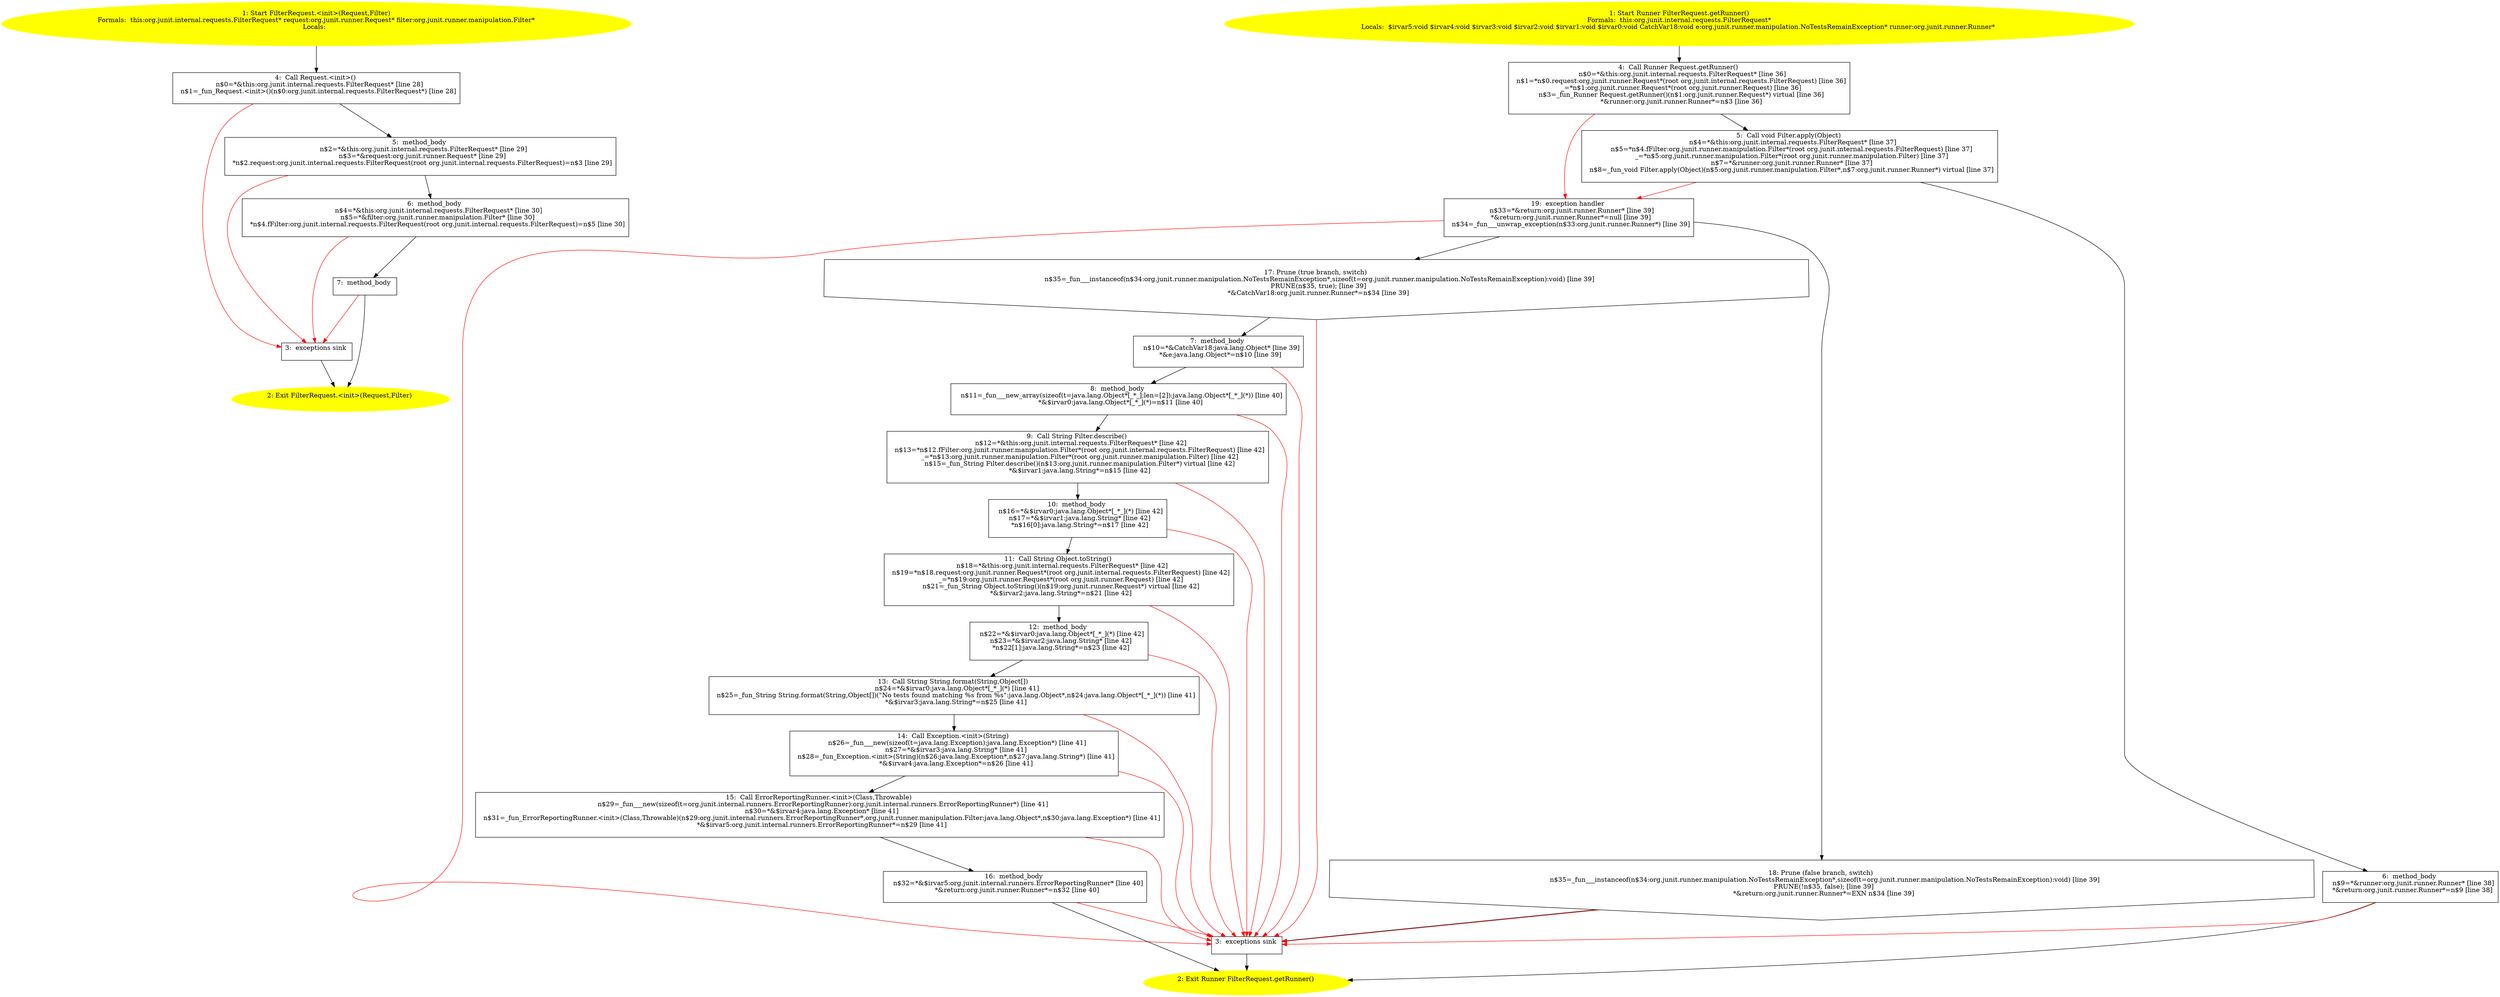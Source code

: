 /* @generated */
digraph cfg {
"org.junit.internal.requests.FilterRequest.<init>(org.junit.runner.Request,org.junit.runner.manipulat.661a22d70b52f7e2a5847f355ba973a9_1" [label="1: Start FilterRequest.<init>(Request,Filter)\nFormals:  this:org.junit.internal.requests.FilterRequest* request:org.junit.runner.Request* filter:org.junit.runner.manipulation.Filter*\nLocals:  \n  " color=yellow style=filled]
	

	 "org.junit.internal.requests.FilterRequest.<init>(org.junit.runner.Request,org.junit.runner.manipulat.661a22d70b52f7e2a5847f355ba973a9_1" -> "org.junit.internal.requests.FilterRequest.<init>(org.junit.runner.Request,org.junit.runner.manipulat.661a22d70b52f7e2a5847f355ba973a9_4" ;
"org.junit.internal.requests.FilterRequest.<init>(org.junit.runner.Request,org.junit.runner.manipulat.661a22d70b52f7e2a5847f355ba973a9_2" [label="2: Exit FilterRequest.<init>(Request,Filter) \n  " color=yellow style=filled]
	

"org.junit.internal.requests.FilterRequest.<init>(org.junit.runner.Request,org.junit.runner.manipulat.661a22d70b52f7e2a5847f355ba973a9_3" [label="3:  exceptions sink \n  " shape="box"]
	

	 "org.junit.internal.requests.FilterRequest.<init>(org.junit.runner.Request,org.junit.runner.manipulat.661a22d70b52f7e2a5847f355ba973a9_3" -> "org.junit.internal.requests.FilterRequest.<init>(org.junit.runner.Request,org.junit.runner.manipulat.661a22d70b52f7e2a5847f355ba973a9_2" ;
"org.junit.internal.requests.FilterRequest.<init>(org.junit.runner.Request,org.junit.runner.manipulat.661a22d70b52f7e2a5847f355ba973a9_4" [label="4:  Call Request.<init>() \n   n$0=*&this:org.junit.internal.requests.FilterRequest* [line 28]\n  n$1=_fun_Request.<init>()(n$0:org.junit.internal.requests.FilterRequest*) [line 28]\n " shape="box"]
	

	 "org.junit.internal.requests.FilterRequest.<init>(org.junit.runner.Request,org.junit.runner.manipulat.661a22d70b52f7e2a5847f355ba973a9_4" -> "org.junit.internal.requests.FilterRequest.<init>(org.junit.runner.Request,org.junit.runner.manipulat.661a22d70b52f7e2a5847f355ba973a9_5" ;
	 "org.junit.internal.requests.FilterRequest.<init>(org.junit.runner.Request,org.junit.runner.manipulat.661a22d70b52f7e2a5847f355ba973a9_4" -> "org.junit.internal.requests.FilterRequest.<init>(org.junit.runner.Request,org.junit.runner.manipulat.661a22d70b52f7e2a5847f355ba973a9_3" [color="red" ];
"org.junit.internal.requests.FilterRequest.<init>(org.junit.runner.Request,org.junit.runner.manipulat.661a22d70b52f7e2a5847f355ba973a9_5" [label="5:  method_body \n   n$2=*&this:org.junit.internal.requests.FilterRequest* [line 29]\n  n$3=*&request:org.junit.runner.Request* [line 29]\n  *n$2.request:org.junit.internal.requests.FilterRequest(root org.junit.internal.requests.FilterRequest)=n$3 [line 29]\n " shape="box"]
	

	 "org.junit.internal.requests.FilterRequest.<init>(org.junit.runner.Request,org.junit.runner.manipulat.661a22d70b52f7e2a5847f355ba973a9_5" -> "org.junit.internal.requests.FilterRequest.<init>(org.junit.runner.Request,org.junit.runner.manipulat.661a22d70b52f7e2a5847f355ba973a9_6" ;
	 "org.junit.internal.requests.FilterRequest.<init>(org.junit.runner.Request,org.junit.runner.manipulat.661a22d70b52f7e2a5847f355ba973a9_5" -> "org.junit.internal.requests.FilterRequest.<init>(org.junit.runner.Request,org.junit.runner.manipulat.661a22d70b52f7e2a5847f355ba973a9_3" [color="red" ];
"org.junit.internal.requests.FilterRequest.<init>(org.junit.runner.Request,org.junit.runner.manipulat.661a22d70b52f7e2a5847f355ba973a9_6" [label="6:  method_body \n   n$4=*&this:org.junit.internal.requests.FilterRequest* [line 30]\n  n$5=*&filter:org.junit.runner.manipulation.Filter* [line 30]\n  *n$4.fFilter:org.junit.internal.requests.FilterRequest(root org.junit.internal.requests.FilterRequest)=n$5 [line 30]\n " shape="box"]
	

	 "org.junit.internal.requests.FilterRequest.<init>(org.junit.runner.Request,org.junit.runner.manipulat.661a22d70b52f7e2a5847f355ba973a9_6" -> "org.junit.internal.requests.FilterRequest.<init>(org.junit.runner.Request,org.junit.runner.manipulat.661a22d70b52f7e2a5847f355ba973a9_7" ;
	 "org.junit.internal.requests.FilterRequest.<init>(org.junit.runner.Request,org.junit.runner.manipulat.661a22d70b52f7e2a5847f355ba973a9_6" -> "org.junit.internal.requests.FilterRequest.<init>(org.junit.runner.Request,org.junit.runner.manipulat.661a22d70b52f7e2a5847f355ba973a9_3" [color="red" ];
"org.junit.internal.requests.FilterRequest.<init>(org.junit.runner.Request,org.junit.runner.manipulat.661a22d70b52f7e2a5847f355ba973a9_7" [label="7:  method_body \n  " shape="box"]
	

	 "org.junit.internal.requests.FilterRequest.<init>(org.junit.runner.Request,org.junit.runner.manipulat.661a22d70b52f7e2a5847f355ba973a9_7" -> "org.junit.internal.requests.FilterRequest.<init>(org.junit.runner.Request,org.junit.runner.manipulat.661a22d70b52f7e2a5847f355ba973a9_2" ;
	 "org.junit.internal.requests.FilterRequest.<init>(org.junit.runner.Request,org.junit.runner.manipulat.661a22d70b52f7e2a5847f355ba973a9_7" -> "org.junit.internal.requests.FilterRequest.<init>(org.junit.runner.Request,org.junit.runner.manipulat.661a22d70b52f7e2a5847f355ba973a9_3" [color="red" ];
"org.junit.internal.requests.FilterRequest.getRunner():org.junit.runner.Runner.a58365c3947d8dc5bdc1c3c9eb08dc5e_1" [label="1: Start Runner FilterRequest.getRunner()\nFormals:  this:org.junit.internal.requests.FilterRequest*\nLocals:  $irvar5:void $irvar4:void $irvar3:void $irvar2:void $irvar1:void $irvar0:void CatchVar18:void e:org.junit.runner.manipulation.NoTestsRemainException* runner:org.junit.runner.Runner* \n  " color=yellow style=filled]
	

	 "org.junit.internal.requests.FilterRequest.getRunner():org.junit.runner.Runner.a58365c3947d8dc5bdc1c3c9eb08dc5e_1" -> "org.junit.internal.requests.FilterRequest.getRunner():org.junit.runner.Runner.a58365c3947d8dc5bdc1c3c9eb08dc5e_4" ;
"org.junit.internal.requests.FilterRequest.getRunner():org.junit.runner.Runner.a58365c3947d8dc5bdc1c3c9eb08dc5e_2" [label="2: Exit Runner FilterRequest.getRunner() \n  " color=yellow style=filled]
	

"org.junit.internal.requests.FilterRequest.getRunner():org.junit.runner.Runner.a58365c3947d8dc5bdc1c3c9eb08dc5e_3" [label="3:  exceptions sink \n  " shape="box"]
	

	 "org.junit.internal.requests.FilterRequest.getRunner():org.junit.runner.Runner.a58365c3947d8dc5bdc1c3c9eb08dc5e_3" -> "org.junit.internal.requests.FilterRequest.getRunner():org.junit.runner.Runner.a58365c3947d8dc5bdc1c3c9eb08dc5e_2" ;
"org.junit.internal.requests.FilterRequest.getRunner():org.junit.runner.Runner.a58365c3947d8dc5bdc1c3c9eb08dc5e_4" [label="4:  Call Runner Request.getRunner() \n   n$0=*&this:org.junit.internal.requests.FilterRequest* [line 36]\n  n$1=*n$0.request:org.junit.runner.Request*(root org.junit.internal.requests.FilterRequest) [line 36]\n  _=*n$1:org.junit.runner.Request*(root org.junit.runner.Request) [line 36]\n  n$3=_fun_Runner Request.getRunner()(n$1:org.junit.runner.Request*) virtual [line 36]\n  *&runner:org.junit.runner.Runner*=n$3 [line 36]\n " shape="box"]
	

	 "org.junit.internal.requests.FilterRequest.getRunner():org.junit.runner.Runner.a58365c3947d8dc5bdc1c3c9eb08dc5e_4" -> "org.junit.internal.requests.FilterRequest.getRunner():org.junit.runner.Runner.a58365c3947d8dc5bdc1c3c9eb08dc5e_5" ;
	 "org.junit.internal.requests.FilterRequest.getRunner():org.junit.runner.Runner.a58365c3947d8dc5bdc1c3c9eb08dc5e_4" -> "org.junit.internal.requests.FilterRequest.getRunner():org.junit.runner.Runner.a58365c3947d8dc5bdc1c3c9eb08dc5e_19" [color="red" ];
"org.junit.internal.requests.FilterRequest.getRunner():org.junit.runner.Runner.a58365c3947d8dc5bdc1c3c9eb08dc5e_5" [label="5:  Call void Filter.apply(Object) \n   n$4=*&this:org.junit.internal.requests.FilterRequest* [line 37]\n  n$5=*n$4.fFilter:org.junit.runner.manipulation.Filter*(root org.junit.internal.requests.FilterRequest) [line 37]\n  _=*n$5:org.junit.runner.manipulation.Filter*(root org.junit.runner.manipulation.Filter) [line 37]\n  n$7=*&runner:org.junit.runner.Runner* [line 37]\n  n$8=_fun_void Filter.apply(Object)(n$5:org.junit.runner.manipulation.Filter*,n$7:org.junit.runner.Runner*) virtual [line 37]\n " shape="box"]
	

	 "org.junit.internal.requests.FilterRequest.getRunner():org.junit.runner.Runner.a58365c3947d8dc5bdc1c3c9eb08dc5e_5" -> "org.junit.internal.requests.FilterRequest.getRunner():org.junit.runner.Runner.a58365c3947d8dc5bdc1c3c9eb08dc5e_6" ;
	 "org.junit.internal.requests.FilterRequest.getRunner():org.junit.runner.Runner.a58365c3947d8dc5bdc1c3c9eb08dc5e_5" -> "org.junit.internal.requests.FilterRequest.getRunner():org.junit.runner.Runner.a58365c3947d8dc5bdc1c3c9eb08dc5e_19" [color="red" ];
"org.junit.internal.requests.FilterRequest.getRunner():org.junit.runner.Runner.a58365c3947d8dc5bdc1c3c9eb08dc5e_6" [label="6:  method_body \n   n$9=*&runner:org.junit.runner.Runner* [line 38]\n  *&return:org.junit.runner.Runner*=n$9 [line 38]\n " shape="box"]
	

	 "org.junit.internal.requests.FilterRequest.getRunner():org.junit.runner.Runner.a58365c3947d8dc5bdc1c3c9eb08dc5e_6" -> "org.junit.internal.requests.FilterRequest.getRunner():org.junit.runner.Runner.a58365c3947d8dc5bdc1c3c9eb08dc5e_2" ;
	 "org.junit.internal.requests.FilterRequest.getRunner():org.junit.runner.Runner.a58365c3947d8dc5bdc1c3c9eb08dc5e_6" -> "org.junit.internal.requests.FilterRequest.getRunner():org.junit.runner.Runner.a58365c3947d8dc5bdc1c3c9eb08dc5e_3" [color="red" ];
"org.junit.internal.requests.FilterRequest.getRunner():org.junit.runner.Runner.a58365c3947d8dc5bdc1c3c9eb08dc5e_7" [label="7:  method_body \n   n$10=*&CatchVar18:java.lang.Object* [line 39]\n  *&e:java.lang.Object*=n$10 [line 39]\n " shape="box"]
	

	 "org.junit.internal.requests.FilterRequest.getRunner():org.junit.runner.Runner.a58365c3947d8dc5bdc1c3c9eb08dc5e_7" -> "org.junit.internal.requests.FilterRequest.getRunner():org.junit.runner.Runner.a58365c3947d8dc5bdc1c3c9eb08dc5e_8" ;
	 "org.junit.internal.requests.FilterRequest.getRunner():org.junit.runner.Runner.a58365c3947d8dc5bdc1c3c9eb08dc5e_7" -> "org.junit.internal.requests.FilterRequest.getRunner():org.junit.runner.Runner.a58365c3947d8dc5bdc1c3c9eb08dc5e_3" [color="red" ];
"org.junit.internal.requests.FilterRequest.getRunner():org.junit.runner.Runner.a58365c3947d8dc5bdc1c3c9eb08dc5e_8" [label="8:  method_body \n   n$11=_fun___new_array(sizeof(t=java.lang.Object*[_*_];len=[2]):java.lang.Object*[_*_](*)) [line 40]\n  *&$irvar0:java.lang.Object*[_*_](*)=n$11 [line 40]\n " shape="box"]
	

	 "org.junit.internal.requests.FilterRequest.getRunner():org.junit.runner.Runner.a58365c3947d8dc5bdc1c3c9eb08dc5e_8" -> "org.junit.internal.requests.FilterRequest.getRunner():org.junit.runner.Runner.a58365c3947d8dc5bdc1c3c9eb08dc5e_9" ;
	 "org.junit.internal.requests.FilterRequest.getRunner():org.junit.runner.Runner.a58365c3947d8dc5bdc1c3c9eb08dc5e_8" -> "org.junit.internal.requests.FilterRequest.getRunner():org.junit.runner.Runner.a58365c3947d8dc5bdc1c3c9eb08dc5e_3" [color="red" ];
"org.junit.internal.requests.FilterRequest.getRunner():org.junit.runner.Runner.a58365c3947d8dc5bdc1c3c9eb08dc5e_9" [label="9:  Call String Filter.describe() \n   n$12=*&this:org.junit.internal.requests.FilterRequest* [line 42]\n  n$13=*n$12.fFilter:org.junit.runner.manipulation.Filter*(root org.junit.internal.requests.FilterRequest) [line 42]\n  _=*n$13:org.junit.runner.manipulation.Filter*(root org.junit.runner.manipulation.Filter) [line 42]\n  n$15=_fun_String Filter.describe()(n$13:org.junit.runner.manipulation.Filter*) virtual [line 42]\n  *&$irvar1:java.lang.String*=n$15 [line 42]\n " shape="box"]
	

	 "org.junit.internal.requests.FilterRequest.getRunner():org.junit.runner.Runner.a58365c3947d8dc5bdc1c3c9eb08dc5e_9" -> "org.junit.internal.requests.FilterRequest.getRunner():org.junit.runner.Runner.a58365c3947d8dc5bdc1c3c9eb08dc5e_10" ;
	 "org.junit.internal.requests.FilterRequest.getRunner():org.junit.runner.Runner.a58365c3947d8dc5bdc1c3c9eb08dc5e_9" -> "org.junit.internal.requests.FilterRequest.getRunner():org.junit.runner.Runner.a58365c3947d8dc5bdc1c3c9eb08dc5e_3" [color="red" ];
"org.junit.internal.requests.FilterRequest.getRunner():org.junit.runner.Runner.a58365c3947d8dc5bdc1c3c9eb08dc5e_10" [label="10:  method_body \n   n$16=*&$irvar0:java.lang.Object*[_*_](*) [line 42]\n  n$17=*&$irvar1:java.lang.String* [line 42]\n  *n$16[0]:java.lang.String*=n$17 [line 42]\n " shape="box"]
	

	 "org.junit.internal.requests.FilterRequest.getRunner():org.junit.runner.Runner.a58365c3947d8dc5bdc1c3c9eb08dc5e_10" -> "org.junit.internal.requests.FilterRequest.getRunner():org.junit.runner.Runner.a58365c3947d8dc5bdc1c3c9eb08dc5e_11" ;
	 "org.junit.internal.requests.FilterRequest.getRunner():org.junit.runner.Runner.a58365c3947d8dc5bdc1c3c9eb08dc5e_10" -> "org.junit.internal.requests.FilterRequest.getRunner():org.junit.runner.Runner.a58365c3947d8dc5bdc1c3c9eb08dc5e_3" [color="red" ];
"org.junit.internal.requests.FilterRequest.getRunner():org.junit.runner.Runner.a58365c3947d8dc5bdc1c3c9eb08dc5e_11" [label="11:  Call String Object.toString() \n   n$18=*&this:org.junit.internal.requests.FilterRequest* [line 42]\n  n$19=*n$18.request:org.junit.runner.Request*(root org.junit.internal.requests.FilterRequest) [line 42]\n  _=*n$19:org.junit.runner.Request*(root org.junit.runner.Request) [line 42]\n  n$21=_fun_String Object.toString()(n$19:org.junit.runner.Request*) virtual [line 42]\n  *&$irvar2:java.lang.String*=n$21 [line 42]\n " shape="box"]
	

	 "org.junit.internal.requests.FilterRequest.getRunner():org.junit.runner.Runner.a58365c3947d8dc5bdc1c3c9eb08dc5e_11" -> "org.junit.internal.requests.FilterRequest.getRunner():org.junit.runner.Runner.a58365c3947d8dc5bdc1c3c9eb08dc5e_12" ;
	 "org.junit.internal.requests.FilterRequest.getRunner():org.junit.runner.Runner.a58365c3947d8dc5bdc1c3c9eb08dc5e_11" -> "org.junit.internal.requests.FilterRequest.getRunner():org.junit.runner.Runner.a58365c3947d8dc5bdc1c3c9eb08dc5e_3" [color="red" ];
"org.junit.internal.requests.FilterRequest.getRunner():org.junit.runner.Runner.a58365c3947d8dc5bdc1c3c9eb08dc5e_12" [label="12:  method_body \n   n$22=*&$irvar0:java.lang.Object*[_*_](*) [line 42]\n  n$23=*&$irvar2:java.lang.String* [line 42]\n  *n$22[1]:java.lang.String*=n$23 [line 42]\n " shape="box"]
	

	 "org.junit.internal.requests.FilterRequest.getRunner():org.junit.runner.Runner.a58365c3947d8dc5bdc1c3c9eb08dc5e_12" -> "org.junit.internal.requests.FilterRequest.getRunner():org.junit.runner.Runner.a58365c3947d8dc5bdc1c3c9eb08dc5e_13" ;
	 "org.junit.internal.requests.FilterRequest.getRunner():org.junit.runner.Runner.a58365c3947d8dc5bdc1c3c9eb08dc5e_12" -> "org.junit.internal.requests.FilterRequest.getRunner():org.junit.runner.Runner.a58365c3947d8dc5bdc1c3c9eb08dc5e_3" [color="red" ];
"org.junit.internal.requests.FilterRequest.getRunner():org.junit.runner.Runner.a58365c3947d8dc5bdc1c3c9eb08dc5e_13" [label="13:  Call String String.format(String,Object[]) \n   n$24=*&$irvar0:java.lang.Object*[_*_](*) [line 41]\n  n$25=_fun_String String.format(String,Object[])(\"No tests found matching %s from %s\":java.lang.Object*,n$24:java.lang.Object*[_*_](*)) [line 41]\n  *&$irvar3:java.lang.String*=n$25 [line 41]\n " shape="box"]
	

	 "org.junit.internal.requests.FilterRequest.getRunner():org.junit.runner.Runner.a58365c3947d8dc5bdc1c3c9eb08dc5e_13" -> "org.junit.internal.requests.FilterRequest.getRunner():org.junit.runner.Runner.a58365c3947d8dc5bdc1c3c9eb08dc5e_14" ;
	 "org.junit.internal.requests.FilterRequest.getRunner():org.junit.runner.Runner.a58365c3947d8dc5bdc1c3c9eb08dc5e_13" -> "org.junit.internal.requests.FilterRequest.getRunner():org.junit.runner.Runner.a58365c3947d8dc5bdc1c3c9eb08dc5e_3" [color="red" ];
"org.junit.internal.requests.FilterRequest.getRunner():org.junit.runner.Runner.a58365c3947d8dc5bdc1c3c9eb08dc5e_14" [label="14:  Call Exception.<init>(String) \n   n$26=_fun___new(sizeof(t=java.lang.Exception):java.lang.Exception*) [line 41]\n  n$27=*&$irvar3:java.lang.String* [line 41]\n  n$28=_fun_Exception.<init>(String)(n$26:java.lang.Exception*,n$27:java.lang.String*) [line 41]\n  *&$irvar4:java.lang.Exception*=n$26 [line 41]\n " shape="box"]
	

	 "org.junit.internal.requests.FilterRequest.getRunner():org.junit.runner.Runner.a58365c3947d8dc5bdc1c3c9eb08dc5e_14" -> "org.junit.internal.requests.FilterRequest.getRunner():org.junit.runner.Runner.a58365c3947d8dc5bdc1c3c9eb08dc5e_15" ;
	 "org.junit.internal.requests.FilterRequest.getRunner():org.junit.runner.Runner.a58365c3947d8dc5bdc1c3c9eb08dc5e_14" -> "org.junit.internal.requests.FilterRequest.getRunner():org.junit.runner.Runner.a58365c3947d8dc5bdc1c3c9eb08dc5e_3" [color="red" ];
"org.junit.internal.requests.FilterRequest.getRunner():org.junit.runner.Runner.a58365c3947d8dc5bdc1c3c9eb08dc5e_15" [label="15:  Call ErrorReportingRunner.<init>(Class,Throwable) \n   n$29=_fun___new(sizeof(t=org.junit.internal.runners.ErrorReportingRunner):org.junit.internal.runners.ErrorReportingRunner*) [line 41]\n  n$30=*&$irvar4:java.lang.Exception* [line 41]\n  n$31=_fun_ErrorReportingRunner.<init>(Class,Throwable)(n$29:org.junit.internal.runners.ErrorReportingRunner*,org.junit.runner.manipulation.Filter:java.lang.Object*,n$30:java.lang.Exception*) [line 41]\n  *&$irvar5:org.junit.internal.runners.ErrorReportingRunner*=n$29 [line 41]\n " shape="box"]
	

	 "org.junit.internal.requests.FilterRequest.getRunner():org.junit.runner.Runner.a58365c3947d8dc5bdc1c3c9eb08dc5e_15" -> "org.junit.internal.requests.FilterRequest.getRunner():org.junit.runner.Runner.a58365c3947d8dc5bdc1c3c9eb08dc5e_16" ;
	 "org.junit.internal.requests.FilterRequest.getRunner():org.junit.runner.Runner.a58365c3947d8dc5bdc1c3c9eb08dc5e_15" -> "org.junit.internal.requests.FilterRequest.getRunner():org.junit.runner.Runner.a58365c3947d8dc5bdc1c3c9eb08dc5e_3" [color="red" ];
"org.junit.internal.requests.FilterRequest.getRunner():org.junit.runner.Runner.a58365c3947d8dc5bdc1c3c9eb08dc5e_16" [label="16:  method_body \n   n$32=*&$irvar5:org.junit.internal.runners.ErrorReportingRunner* [line 40]\n  *&return:org.junit.runner.Runner*=n$32 [line 40]\n " shape="box"]
	

	 "org.junit.internal.requests.FilterRequest.getRunner():org.junit.runner.Runner.a58365c3947d8dc5bdc1c3c9eb08dc5e_16" -> "org.junit.internal.requests.FilterRequest.getRunner():org.junit.runner.Runner.a58365c3947d8dc5bdc1c3c9eb08dc5e_2" ;
	 "org.junit.internal.requests.FilterRequest.getRunner():org.junit.runner.Runner.a58365c3947d8dc5bdc1c3c9eb08dc5e_16" -> "org.junit.internal.requests.FilterRequest.getRunner():org.junit.runner.Runner.a58365c3947d8dc5bdc1c3c9eb08dc5e_3" [color="red" ];
"org.junit.internal.requests.FilterRequest.getRunner():org.junit.runner.Runner.a58365c3947d8dc5bdc1c3c9eb08dc5e_17" [label="17: Prune (true branch, switch) \n   n$35=_fun___instanceof(n$34:org.junit.runner.manipulation.NoTestsRemainException*,sizeof(t=org.junit.runner.manipulation.NoTestsRemainException):void) [line 39]\n  PRUNE(n$35, true); [line 39]\n  *&CatchVar18:org.junit.runner.Runner*=n$34 [line 39]\n " shape="invhouse"]
	

	 "org.junit.internal.requests.FilterRequest.getRunner():org.junit.runner.Runner.a58365c3947d8dc5bdc1c3c9eb08dc5e_17" -> "org.junit.internal.requests.FilterRequest.getRunner():org.junit.runner.Runner.a58365c3947d8dc5bdc1c3c9eb08dc5e_7" ;
	 "org.junit.internal.requests.FilterRequest.getRunner():org.junit.runner.Runner.a58365c3947d8dc5bdc1c3c9eb08dc5e_17" -> "org.junit.internal.requests.FilterRequest.getRunner():org.junit.runner.Runner.a58365c3947d8dc5bdc1c3c9eb08dc5e_3" [color="red" ];
"org.junit.internal.requests.FilterRequest.getRunner():org.junit.runner.Runner.a58365c3947d8dc5bdc1c3c9eb08dc5e_18" [label="18: Prune (false branch, switch) \n   n$35=_fun___instanceof(n$34:org.junit.runner.manipulation.NoTestsRemainException*,sizeof(t=org.junit.runner.manipulation.NoTestsRemainException):void) [line 39]\n  PRUNE(!n$35, false); [line 39]\n  *&return:org.junit.runner.Runner*=EXN n$34 [line 39]\n " shape="invhouse"]
	

	 "org.junit.internal.requests.FilterRequest.getRunner():org.junit.runner.Runner.a58365c3947d8dc5bdc1c3c9eb08dc5e_18" -> "org.junit.internal.requests.FilterRequest.getRunner():org.junit.runner.Runner.a58365c3947d8dc5bdc1c3c9eb08dc5e_3" ;
	 "org.junit.internal.requests.FilterRequest.getRunner():org.junit.runner.Runner.a58365c3947d8dc5bdc1c3c9eb08dc5e_18" -> "org.junit.internal.requests.FilterRequest.getRunner():org.junit.runner.Runner.a58365c3947d8dc5bdc1c3c9eb08dc5e_3" [color="red" ];
"org.junit.internal.requests.FilterRequest.getRunner():org.junit.runner.Runner.a58365c3947d8dc5bdc1c3c9eb08dc5e_19" [label="19:  exception handler \n   n$33=*&return:org.junit.runner.Runner* [line 39]\n  *&return:org.junit.runner.Runner*=null [line 39]\n  n$34=_fun___unwrap_exception(n$33:org.junit.runner.Runner*) [line 39]\n " shape="box"]
	

	 "org.junit.internal.requests.FilterRequest.getRunner():org.junit.runner.Runner.a58365c3947d8dc5bdc1c3c9eb08dc5e_19" -> "org.junit.internal.requests.FilterRequest.getRunner():org.junit.runner.Runner.a58365c3947d8dc5bdc1c3c9eb08dc5e_17" ;
	 "org.junit.internal.requests.FilterRequest.getRunner():org.junit.runner.Runner.a58365c3947d8dc5bdc1c3c9eb08dc5e_19" -> "org.junit.internal.requests.FilterRequest.getRunner():org.junit.runner.Runner.a58365c3947d8dc5bdc1c3c9eb08dc5e_18" ;
	 "org.junit.internal.requests.FilterRequest.getRunner():org.junit.runner.Runner.a58365c3947d8dc5bdc1c3c9eb08dc5e_19" -> "org.junit.internal.requests.FilterRequest.getRunner():org.junit.runner.Runner.a58365c3947d8dc5bdc1c3c9eb08dc5e_3" [color="red" ];
}
